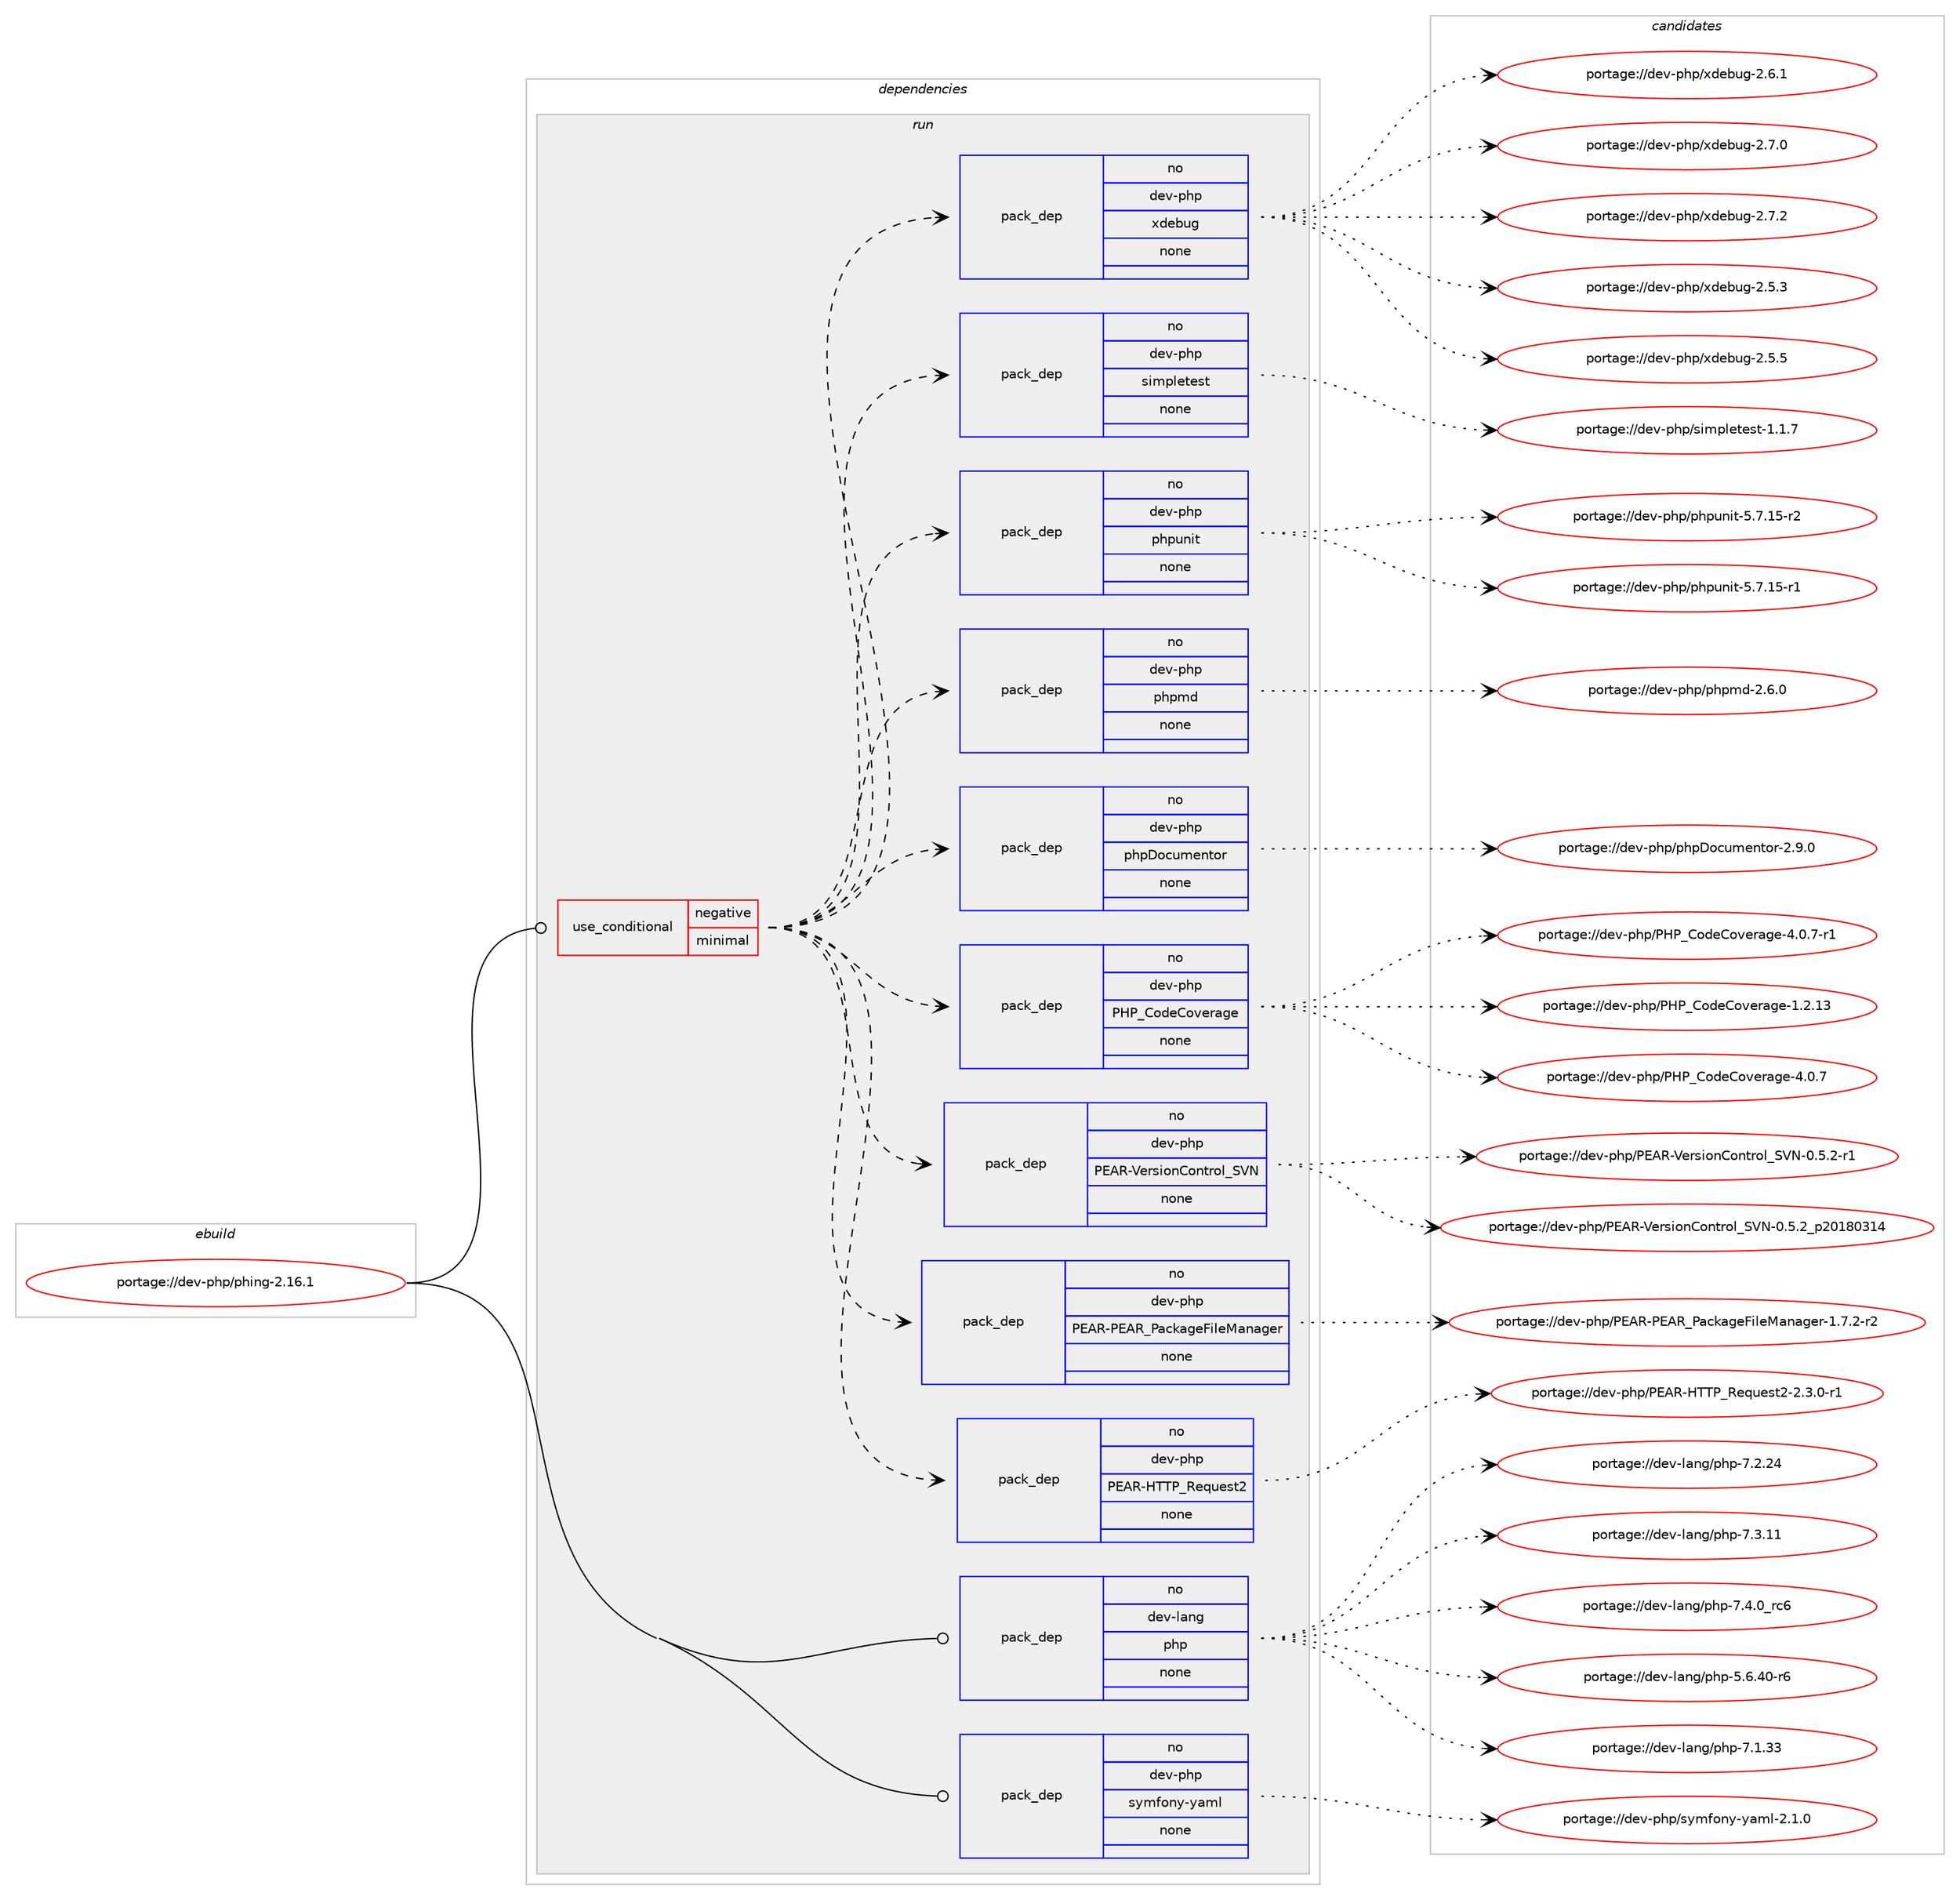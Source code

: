 digraph prolog {

# *************
# Graph options
# *************

newrank=true;
concentrate=true;
compound=true;
graph [rankdir=LR,fontname=Helvetica,fontsize=10,ranksep=1.5];#, ranksep=2.5, nodesep=0.2];
edge  [arrowhead=vee];
node  [fontname=Helvetica,fontsize=10];

# **********
# The ebuild
# **********

subgraph cluster_leftcol {
color=gray;
rank=same;
label=<<i>ebuild</i>>;
id [label="portage://dev-php/phing-2.16.1", color=red, width=4, href="../dev-php/phing-2.16.1.svg"];
}

# ****************
# The dependencies
# ****************

subgraph cluster_midcol {
color=gray;
label=<<i>dependencies</i>>;
subgraph cluster_compile {
fillcolor="#eeeeee";
style=filled;
label=<<i>compile</i>>;
}
subgraph cluster_compileandrun {
fillcolor="#eeeeee";
style=filled;
label=<<i>compile and run</i>>;
}
subgraph cluster_run {
fillcolor="#eeeeee";
style=filled;
label=<<i>run</i>>;
subgraph cond24655 {
dependency126577 [label=<<TABLE BORDER="0" CELLBORDER="1" CELLSPACING="0" CELLPADDING="4"><TR><TD ROWSPAN="3" CELLPADDING="10">use_conditional</TD></TR><TR><TD>negative</TD></TR><TR><TD>minimal</TD></TR></TABLE>>, shape=none, color=red];
subgraph pack98635 {
dependency126578 [label=<<TABLE BORDER="0" CELLBORDER="1" CELLSPACING="0" CELLPADDING="4" WIDTH="220"><TR><TD ROWSPAN="6" CELLPADDING="30">pack_dep</TD></TR><TR><TD WIDTH="110">no</TD></TR><TR><TD>dev-php</TD></TR><TR><TD>PEAR-HTTP_Request2</TD></TR><TR><TD>none</TD></TR><TR><TD></TD></TR></TABLE>>, shape=none, color=blue];
}
dependency126577:e -> dependency126578:w [weight=20,style="dashed",arrowhead="vee"];
subgraph pack98636 {
dependency126579 [label=<<TABLE BORDER="0" CELLBORDER="1" CELLSPACING="0" CELLPADDING="4" WIDTH="220"><TR><TD ROWSPAN="6" CELLPADDING="30">pack_dep</TD></TR><TR><TD WIDTH="110">no</TD></TR><TR><TD>dev-php</TD></TR><TR><TD>PEAR-PEAR_PackageFileManager</TD></TR><TR><TD>none</TD></TR><TR><TD></TD></TR></TABLE>>, shape=none, color=blue];
}
dependency126577:e -> dependency126579:w [weight=20,style="dashed",arrowhead="vee"];
subgraph pack98637 {
dependency126580 [label=<<TABLE BORDER="0" CELLBORDER="1" CELLSPACING="0" CELLPADDING="4" WIDTH="220"><TR><TD ROWSPAN="6" CELLPADDING="30">pack_dep</TD></TR><TR><TD WIDTH="110">no</TD></TR><TR><TD>dev-php</TD></TR><TR><TD>PEAR-VersionControl_SVN</TD></TR><TR><TD>none</TD></TR><TR><TD></TD></TR></TABLE>>, shape=none, color=blue];
}
dependency126577:e -> dependency126580:w [weight=20,style="dashed",arrowhead="vee"];
subgraph pack98638 {
dependency126581 [label=<<TABLE BORDER="0" CELLBORDER="1" CELLSPACING="0" CELLPADDING="4" WIDTH="220"><TR><TD ROWSPAN="6" CELLPADDING="30">pack_dep</TD></TR><TR><TD WIDTH="110">no</TD></TR><TR><TD>dev-php</TD></TR><TR><TD>PHP_CodeCoverage</TD></TR><TR><TD>none</TD></TR><TR><TD></TD></TR></TABLE>>, shape=none, color=blue];
}
dependency126577:e -> dependency126581:w [weight=20,style="dashed",arrowhead="vee"];
subgraph pack98639 {
dependency126582 [label=<<TABLE BORDER="0" CELLBORDER="1" CELLSPACING="0" CELLPADDING="4" WIDTH="220"><TR><TD ROWSPAN="6" CELLPADDING="30">pack_dep</TD></TR><TR><TD WIDTH="110">no</TD></TR><TR><TD>dev-php</TD></TR><TR><TD>phpDocumentor</TD></TR><TR><TD>none</TD></TR><TR><TD></TD></TR></TABLE>>, shape=none, color=blue];
}
dependency126577:e -> dependency126582:w [weight=20,style="dashed",arrowhead="vee"];
subgraph pack98640 {
dependency126583 [label=<<TABLE BORDER="0" CELLBORDER="1" CELLSPACING="0" CELLPADDING="4" WIDTH="220"><TR><TD ROWSPAN="6" CELLPADDING="30">pack_dep</TD></TR><TR><TD WIDTH="110">no</TD></TR><TR><TD>dev-php</TD></TR><TR><TD>phpmd</TD></TR><TR><TD>none</TD></TR><TR><TD></TD></TR></TABLE>>, shape=none, color=blue];
}
dependency126577:e -> dependency126583:w [weight=20,style="dashed",arrowhead="vee"];
subgraph pack98641 {
dependency126584 [label=<<TABLE BORDER="0" CELLBORDER="1" CELLSPACING="0" CELLPADDING="4" WIDTH="220"><TR><TD ROWSPAN="6" CELLPADDING="30">pack_dep</TD></TR><TR><TD WIDTH="110">no</TD></TR><TR><TD>dev-php</TD></TR><TR><TD>phpunit</TD></TR><TR><TD>none</TD></TR><TR><TD></TD></TR></TABLE>>, shape=none, color=blue];
}
dependency126577:e -> dependency126584:w [weight=20,style="dashed",arrowhead="vee"];
subgraph pack98642 {
dependency126585 [label=<<TABLE BORDER="0" CELLBORDER="1" CELLSPACING="0" CELLPADDING="4" WIDTH="220"><TR><TD ROWSPAN="6" CELLPADDING="30">pack_dep</TD></TR><TR><TD WIDTH="110">no</TD></TR><TR><TD>dev-php</TD></TR><TR><TD>simpletest</TD></TR><TR><TD>none</TD></TR><TR><TD></TD></TR></TABLE>>, shape=none, color=blue];
}
dependency126577:e -> dependency126585:w [weight=20,style="dashed",arrowhead="vee"];
subgraph pack98643 {
dependency126586 [label=<<TABLE BORDER="0" CELLBORDER="1" CELLSPACING="0" CELLPADDING="4" WIDTH="220"><TR><TD ROWSPAN="6" CELLPADDING="30">pack_dep</TD></TR><TR><TD WIDTH="110">no</TD></TR><TR><TD>dev-php</TD></TR><TR><TD>xdebug</TD></TR><TR><TD>none</TD></TR><TR><TD></TD></TR></TABLE>>, shape=none, color=blue];
}
dependency126577:e -> dependency126586:w [weight=20,style="dashed",arrowhead="vee"];
}
id:e -> dependency126577:w [weight=20,style="solid",arrowhead="odot"];
subgraph pack98644 {
dependency126587 [label=<<TABLE BORDER="0" CELLBORDER="1" CELLSPACING="0" CELLPADDING="4" WIDTH="220"><TR><TD ROWSPAN="6" CELLPADDING="30">pack_dep</TD></TR><TR><TD WIDTH="110">no</TD></TR><TR><TD>dev-lang</TD></TR><TR><TD>php</TD></TR><TR><TD>none</TD></TR><TR><TD></TD></TR></TABLE>>, shape=none, color=blue];
}
id:e -> dependency126587:w [weight=20,style="solid",arrowhead="odot"];
subgraph pack98645 {
dependency126588 [label=<<TABLE BORDER="0" CELLBORDER="1" CELLSPACING="0" CELLPADDING="4" WIDTH="220"><TR><TD ROWSPAN="6" CELLPADDING="30">pack_dep</TD></TR><TR><TD WIDTH="110">no</TD></TR><TR><TD>dev-php</TD></TR><TR><TD>symfony-yaml</TD></TR><TR><TD>none</TD></TR><TR><TD></TD></TR></TABLE>>, shape=none, color=blue];
}
id:e -> dependency126588:w [weight=20,style="solid",arrowhead="odot"];
}
}

# **************
# The candidates
# **************

subgraph cluster_choices {
rank=same;
color=gray;
label=<<i>candidates</i>>;

subgraph choice98635 {
color=black;
nodesep=1;
choiceportage10010111845112104112478069658245728484809582101113117101115116504550465146484511449 [label="portage://dev-php/PEAR-HTTP_Request2-2.3.0-r1", color=red, width=4,href="../dev-php/PEAR-HTTP_Request2-2.3.0-r1.svg"];
dependency126578:e -> choiceportage10010111845112104112478069658245728484809582101113117101115116504550465146484511449:w [style=dotted,weight="100"];
}
subgraph choice98636 {
color=black;
nodesep=1;
choiceportage10010111845112104112478069658245806965829580979910797103101701051081017797110971031011144549465546504511450 [label="portage://dev-php/PEAR-PEAR_PackageFileManager-1.7.2-r2", color=red, width=4,href="../dev-php/PEAR-PEAR_PackageFileManager-1.7.2-r2.svg"];
dependency126579:e -> choiceportage10010111845112104112478069658245806965829580979910797103101701051081017797110971031011144549465546504511450:w [style=dotted,weight="100"];
}
subgraph choice98637 {
color=black;
nodesep=1;
choiceportage100101118451121041124780696582458610111411510511111067111110116114111108958386784548465346504511449 [label="portage://dev-php/PEAR-VersionControl_SVN-0.5.2-r1", color=red, width=4,href="../dev-php/PEAR-VersionControl_SVN-0.5.2-r1.svg"];
choiceportage10010111845112104112478069658245861011141151051111106711111011611411110895838678454846534650951125048495648514952 [label="portage://dev-php/PEAR-VersionControl_SVN-0.5.2_p20180314", color=red, width=4,href="../dev-php/PEAR-VersionControl_SVN-0.5.2_p20180314.svg"];
dependency126580:e -> choiceportage100101118451121041124780696582458610111411510511111067111110116114111108958386784548465346504511449:w [style=dotted,weight="100"];
dependency126580:e -> choiceportage10010111845112104112478069658245861011141151051111106711111011611411110895838678454846534650951125048495648514952:w [style=dotted,weight="100"];
}
subgraph choice98638 {
color=black;
nodesep=1;
choiceportage10010111845112104112478072809567111100101671111181011149710310145494650464951 [label="portage://dev-php/PHP_CodeCoverage-1.2.13", color=red, width=4,href="../dev-php/PHP_CodeCoverage-1.2.13.svg"];
choiceportage100101118451121041124780728095671111001016711111810111497103101455246484655 [label="portage://dev-php/PHP_CodeCoverage-4.0.7", color=red, width=4,href="../dev-php/PHP_CodeCoverage-4.0.7.svg"];
choiceportage1001011184511210411247807280956711110010167111118101114971031014552464846554511449 [label="portage://dev-php/PHP_CodeCoverage-4.0.7-r1", color=red, width=4,href="../dev-php/PHP_CodeCoverage-4.0.7-r1.svg"];
dependency126581:e -> choiceportage10010111845112104112478072809567111100101671111181011149710310145494650464951:w [style=dotted,weight="100"];
dependency126581:e -> choiceportage100101118451121041124780728095671111001016711111810111497103101455246484655:w [style=dotted,weight="100"];
dependency126581:e -> choiceportage1001011184511210411247807280956711110010167111118101114971031014552464846554511449:w [style=dotted,weight="100"];
}
subgraph choice98639 {
color=black;
nodesep=1;
choiceportage10010111845112104112471121041126811199117109101110116111114455046574648 [label="portage://dev-php/phpDocumentor-2.9.0", color=red, width=4,href="../dev-php/phpDocumentor-2.9.0.svg"];
dependency126582:e -> choiceportage10010111845112104112471121041126811199117109101110116111114455046574648:w [style=dotted,weight="100"];
}
subgraph choice98640 {
color=black;
nodesep=1;
choiceportage1001011184511210411247112104112109100455046544648 [label="portage://dev-php/phpmd-2.6.0", color=red, width=4,href="../dev-php/phpmd-2.6.0.svg"];
dependency126583:e -> choiceportage1001011184511210411247112104112109100455046544648:w [style=dotted,weight="100"];
}
subgraph choice98641 {
color=black;
nodesep=1;
choiceportage1001011184511210411247112104112117110105116455346554649534511449 [label="portage://dev-php/phpunit-5.7.15-r1", color=red, width=4,href="../dev-php/phpunit-5.7.15-r1.svg"];
choiceportage1001011184511210411247112104112117110105116455346554649534511450 [label="portage://dev-php/phpunit-5.7.15-r2", color=red, width=4,href="../dev-php/phpunit-5.7.15-r2.svg"];
dependency126584:e -> choiceportage1001011184511210411247112104112117110105116455346554649534511449:w [style=dotted,weight="100"];
dependency126584:e -> choiceportage1001011184511210411247112104112117110105116455346554649534511450:w [style=dotted,weight="100"];
}
subgraph choice98642 {
color=black;
nodesep=1;
choiceportage1001011184511210411247115105109112108101116101115116454946494655 [label="portage://dev-php/simpletest-1.1.7", color=red, width=4,href="../dev-php/simpletest-1.1.7.svg"];
dependency126585:e -> choiceportage1001011184511210411247115105109112108101116101115116454946494655:w [style=dotted,weight="100"];
}
subgraph choice98643 {
color=black;
nodesep=1;
choiceportage100101118451121041124712010010198117103455046534651 [label="portage://dev-php/xdebug-2.5.3", color=red, width=4,href="../dev-php/xdebug-2.5.3.svg"];
choiceportage100101118451121041124712010010198117103455046534653 [label="portage://dev-php/xdebug-2.5.5", color=red, width=4,href="../dev-php/xdebug-2.5.5.svg"];
choiceportage100101118451121041124712010010198117103455046544649 [label="portage://dev-php/xdebug-2.6.1", color=red, width=4,href="../dev-php/xdebug-2.6.1.svg"];
choiceportage100101118451121041124712010010198117103455046554648 [label="portage://dev-php/xdebug-2.7.0", color=red, width=4,href="../dev-php/xdebug-2.7.0.svg"];
choiceportage100101118451121041124712010010198117103455046554650 [label="portage://dev-php/xdebug-2.7.2", color=red, width=4,href="../dev-php/xdebug-2.7.2.svg"];
dependency126586:e -> choiceportage100101118451121041124712010010198117103455046534651:w [style=dotted,weight="100"];
dependency126586:e -> choiceportage100101118451121041124712010010198117103455046534653:w [style=dotted,weight="100"];
dependency126586:e -> choiceportage100101118451121041124712010010198117103455046544649:w [style=dotted,weight="100"];
dependency126586:e -> choiceportage100101118451121041124712010010198117103455046554648:w [style=dotted,weight="100"];
dependency126586:e -> choiceportage100101118451121041124712010010198117103455046554650:w [style=dotted,weight="100"];
}
subgraph choice98644 {
color=black;
nodesep=1;
choiceportage100101118451089711010347112104112455346544652484511454 [label="portage://dev-lang/php-5.6.40-r6", color=red, width=4,href="../dev-lang/php-5.6.40-r6.svg"];
choiceportage10010111845108971101034711210411245554649465151 [label="portage://dev-lang/php-7.1.33", color=red, width=4,href="../dev-lang/php-7.1.33.svg"];
choiceportage10010111845108971101034711210411245554650465052 [label="portage://dev-lang/php-7.2.24", color=red, width=4,href="../dev-lang/php-7.2.24.svg"];
choiceportage10010111845108971101034711210411245554651464949 [label="portage://dev-lang/php-7.3.11", color=red, width=4,href="../dev-lang/php-7.3.11.svg"];
choiceportage100101118451089711010347112104112455546524648951149954 [label="portage://dev-lang/php-7.4.0_rc6", color=red, width=4,href="../dev-lang/php-7.4.0_rc6.svg"];
dependency126587:e -> choiceportage100101118451089711010347112104112455346544652484511454:w [style=dotted,weight="100"];
dependency126587:e -> choiceportage10010111845108971101034711210411245554649465151:w [style=dotted,weight="100"];
dependency126587:e -> choiceportage10010111845108971101034711210411245554650465052:w [style=dotted,weight="100"];
dependency126587:e -> choiceportage10010111845108971101034711210411245554651464949:w [style=dotted,weight="100"];
dependency126587:e -> choiceportage100101118451089711010347112104112455546524648951149954:w [style=dotted,weight="100"];
}
subgraph choice98645 {
color=black;
nodesep=1;
choiceportage10010111845112104112471151211091021111101214512197109108455046494648 [label="portage://dev-php/symfony-yaml-2.1.0", color=red, width=4,href="../dev-php/symfony-yaml-2.1.0.svg"];
dependency126588:e -> choiceportage10010111845112104112471151211091021111101214512197109108455046494648:w [style=dotted,weight="100"];
}
}

}
